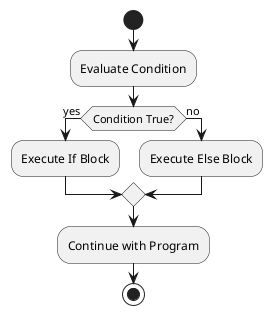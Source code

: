 @startuml
start

:Evaluate Condition;
if (Condition True?) then (yes)
    :Execute If Block;
else (no)
    :Execute Else Block;
endif

:Continue with Program;

stop
@enduml
